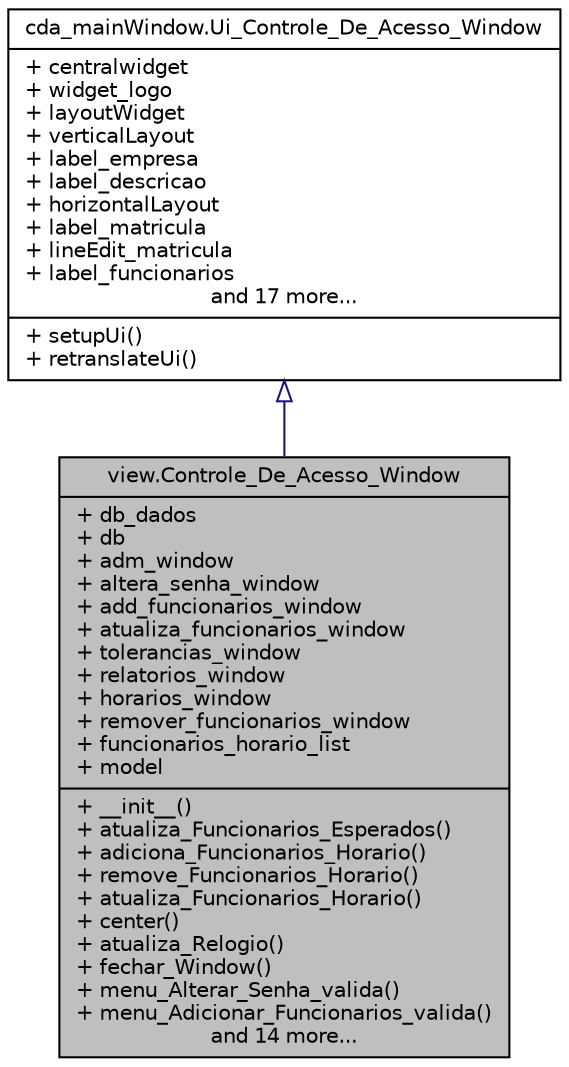 digraph G
{
 // INTERACTIVE_SVG=YES
  bgcolor="transparent";
  edge [fontname="Helvetica",fontsize="10",labelfontname="Helvetica",labelfontsize="10"];
  node [fontname="Helvetica",fontsize="10",shape=record];
  Node1 [label="{view.Controle_De_Acesso_Window\n|+ db_dados\l+ db\l+ adm_window\l+ altera_senha_window\l+ add_funcionarios_window\l+ atualiza_funcionarios_window\l+ tolerancias_window\l+ relatorios_window\l+ horarios_window\l+ remover_funcionarios_window\l+ funcionarios_horario_list\l+ model\l|+ __init__()\l+ atualiza_Funcionarios_Esperados()\l+ adiciona_Funcionarios_Horario()\l+ remove_Funcionarios_Horario()\l+ atualiza_Funcionarios_Horario()\l+ center()\l+ atualiza_Relogio()\l+ fechar_Window()\l+ menu_Alterar_Senha_valida()\l+ menu_Adicionar_Funcionarios_valida()\land 14 more...}",height=0.2,width=0.4,color="black", fillcolor="grey75", style="filled" fontcolor="black"];
  Node2 -> Node1 [dir="back",color="midnightblue",fontsize="10",style="solid",arrowtail="onormal",fontname="Helvetica"];
  Node2 [label="{cda_mainWindow.Ui_Controle_De_Acesso_Window\n|+ centralwidget\l+ widget_logo\l+ layoutWidget\l+ verticalLayout\l+ label_empresa\l+ label_descricao\l+ horizontalLayout\l+ label_matricula\l+ lineEdit_matricula\l+ label_funcionarios\land 17 more...|+ setupUi()\l+ retranslateUi()\l}",height=0.2,width=0.4,color="black",URL="$classcda__main_window_1_1_ui___controle___de___acesso___window.html"];
}
